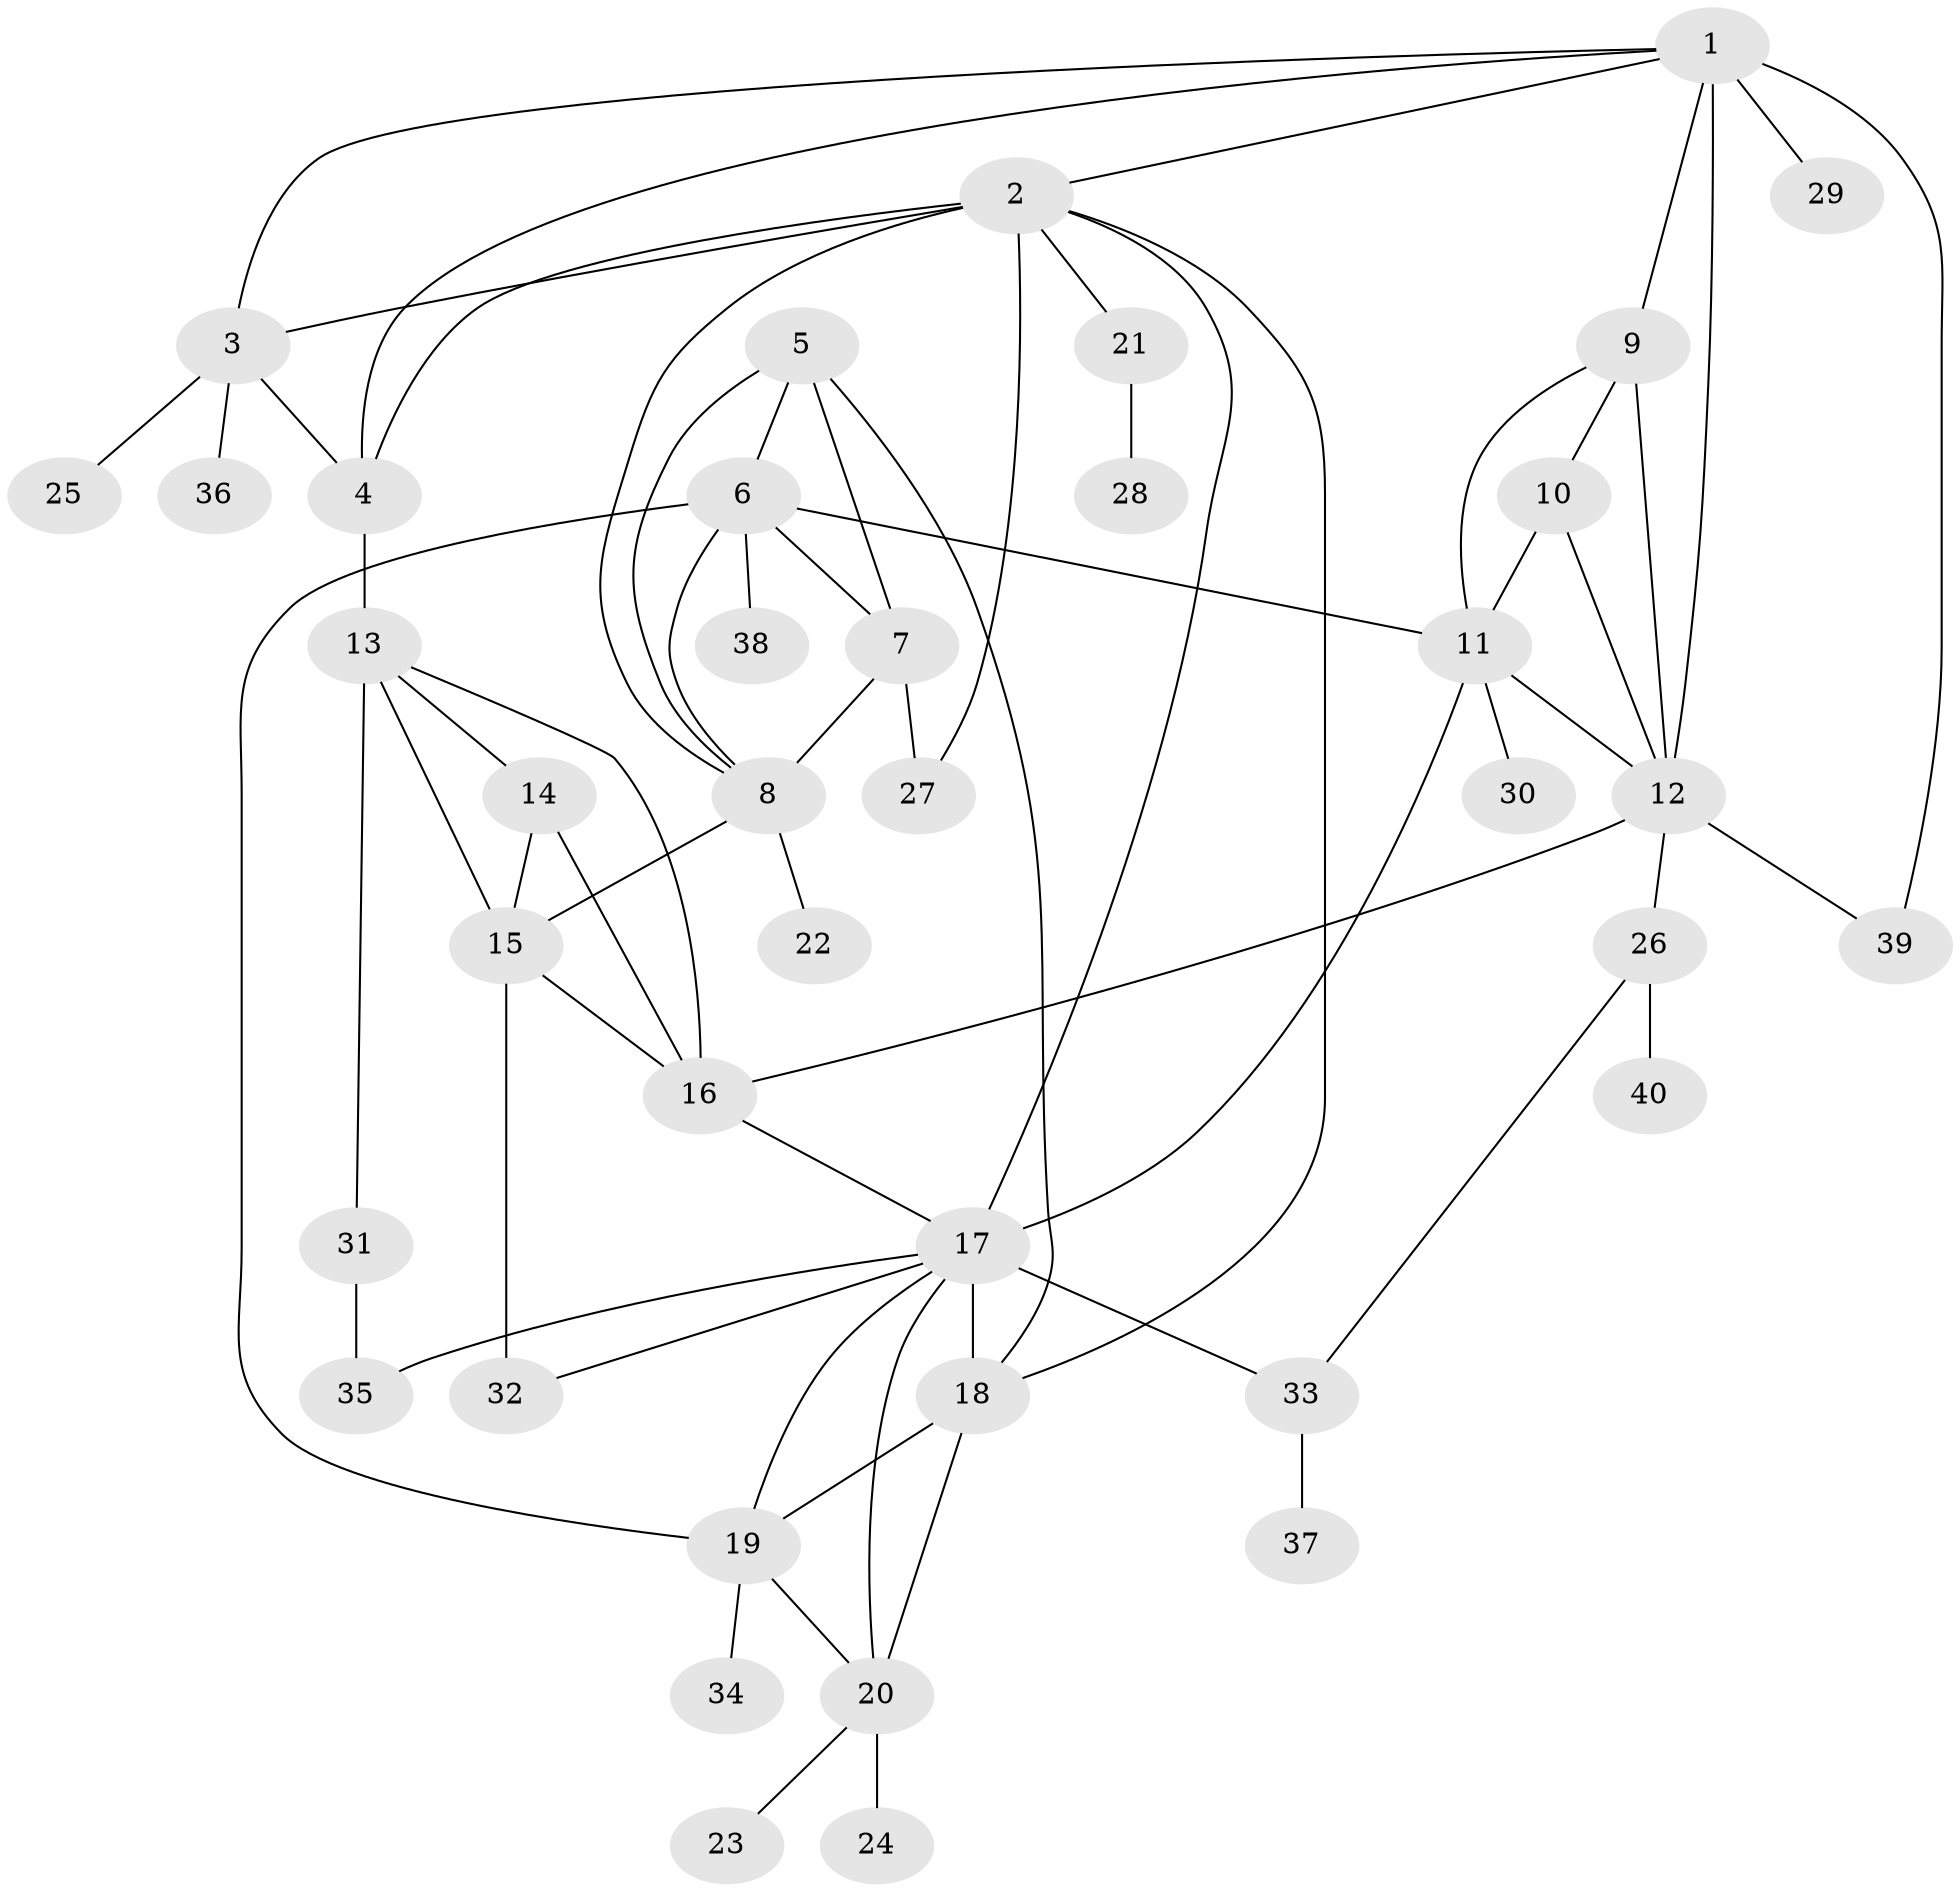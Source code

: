// original degree distribution, {10: 0.021739130434782608, 8: 0.010869565217391304, 6: 0.06521739130434782, 5: 0.010869565217391304, 7: 0.043478260869565216, 4: 0.05434782608695652, 11: 0.010869565217391304, 9: 0.010869565217391304, 14: 0.010869565217391304, 3: 0.03260869565217391, 2: 0.14130434782608695, 1: 0.5869565217391305}
// Generated by graph-tools (version 1.1) at 2025/52/03/04/25 22:52:30]
// undirected, 40 vertices, 68 edges
graph export_dot {
  node [color=gray90,style=filled];
  1;
  2;
  3;
  4;
  5;
  6;
  7;
  8;
  9;
  10;
  11;
  12;
  13;
  14;
  15;
  16;
  17;
  18;
  19;
  20;
  21;
  22;
  23;
  24;
  25;
  26;
  27;
  28;
  29;
  30;
  31;
  32;
  33;
  34;
  35;
  36;
  37;
  38;
  39;
  40;
  1 -- 2 [weight=1.0];
  1 -- 3 [weight=1.0];
  1 -- 4 [weight=1.0];
  1 -- 9 [weight=1.0];
  1 -- 12 [weight=1.0];
  1 -- 29 [weight=3.0];
  1 -- 39 [weight=1.0];
  2 -- 3 [weight=1.0];
  2 -- 4 [weight=2.0];
  2 -- 8 [weight=1.0];
  2 -- 17 [weight=1.0];
  2 -- 18 [weight=1.0];
  2 -- 21 [weight=1.0];
  2 -- 27 [weight=1.0];
  3 -- 4 [weight=1.0];
  3 -- 25 [weight=1.0];
  3 -- 36 [weight=1.0];
  4 -- 13 [weight=1.0];
  5 -- 6 [weight=1.0];
  5 -- 7 [weight=1.0];
  5 -- 8 [weight=1.0];
  5 -- 18 [weight=1.0];
  6 -- 7 [weight=1.0];
  6 -- 8 [weight=1.0];
  6 -- 11 [weight=1.0];
  6 -- 19 [weight=1.0];
  6 -- 38 [weight=1.0];
  7 -- 8 [weight=1.0];
  7 -- 27 [weight=3.0];
  8 -- 15 [weight=1.0];
  8 -- 22 [weight=1.0];
  9 -- 10 [weight=1.0];
  9 -- 11 [weight=1.0];
  9 -- 12 [weight=3.0];
  10 -- 11 [weight=1.0];
  10 -- 12 [weight=1.0];
  11 -- 12 [weight=1.0];
  11 -- 17 [weight=1.0];
  11 -- 30 [weight=5.0];
  12 -- 16 [weight=1.0];
  12 -- 26 [weight=1.0];
  12 -- 39 [weight=1.0];
  13 -- 14 [weight=1.0];
  13 -- 15 [weight=1.0];
  13 -- 16 [weight=1.0];
  13 -- 31 [weight=1.0];
  14 -- 15 [weight=1.0];
  14 -- 16 [weight=1.0];
  15 -- 16 [weight=1.0];
  15 -- 32 [weight=4.0];
  16 -- 17 [weight=1.0];
  17 -- 18 [weight=5.0];
  17 -- 19 [weight=1.0];
  17 -- 20 [weight=1.0];
  17 -- 32 [weight=1.0];
  17 -- 33 [weight=1.0];
  17 -- 35 [weight=1.0];
  18 -- 19 [weight=1.0];
  18 -- 20 [weight=1.0];
  19 -- 20 [weight=1.0];
  19 -- 34 [weight=1.0];
  20 -- 23 [weight=1.0];
  20 -- 24 [weight=5.0];
  21 -- 28 [weight=1.0];
  26 -- 33 [weight=1.0];
  26 -- 40 [weight=1.0];
  31 -- 35 [weight=2.0];
  33 -- 37 [weight=1.0];
}
